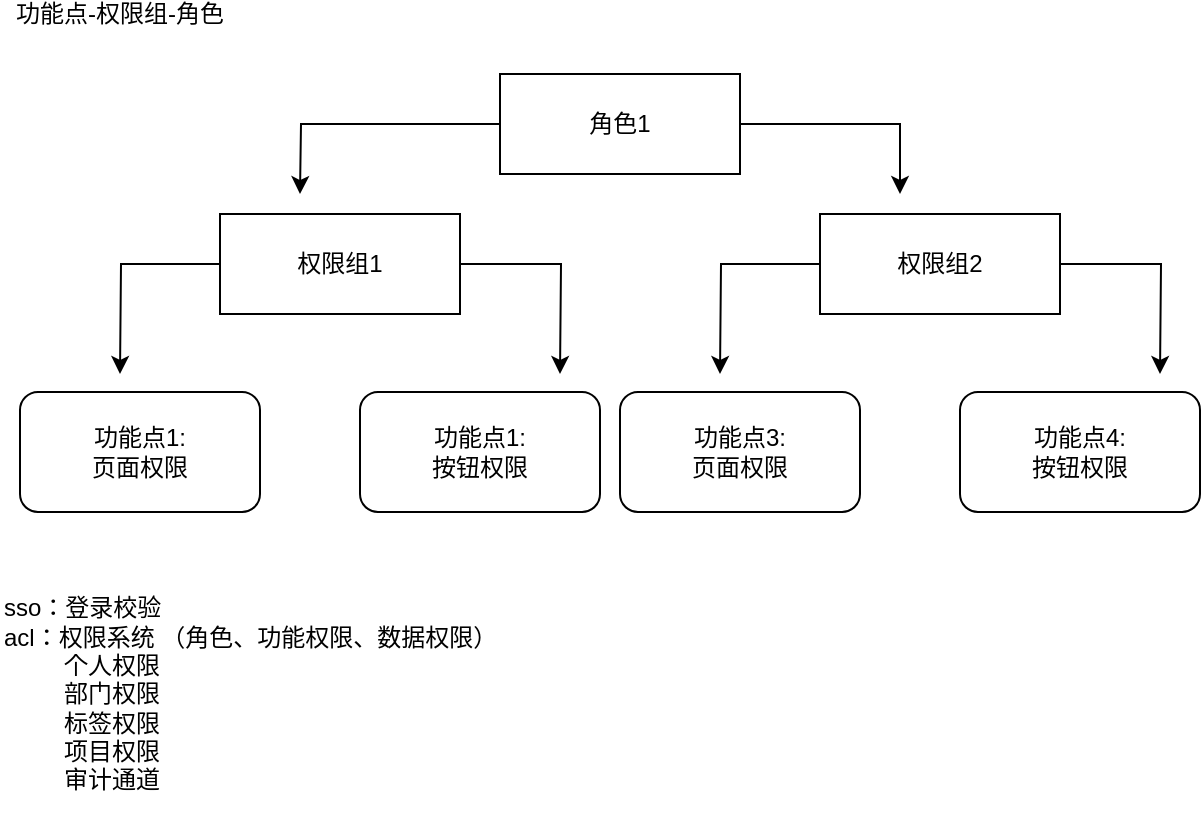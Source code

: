 <mxfile version="14.5.10" type="github">
  <diagram id="CTsnZammjAMSIcORTnyI" name="第 1 页">
    <mxGraphModel dx="1773" dy="614" grid="1" gridSize="10" guides="1" tooltips="1" connect="1" arrows="1" fold="1" page="1" pageScale="1" pageWidth="827" pageHeight="1169" math="0" shadow="0">
      <root>
        <mxCell id="0" />
        <mxCell id="1" parent="0" />
        <mxCell id="ZHdbwzC-G7Lzx-5WtaMa-1" value="功能点-权限组-角色" style="text;html=1;strokeColor=none;fillColor=none;align=center;verticalAlign=middle;whiteSpace=wrap;rounded=0;" vertex="1" parent="1">
          <mxGeometry x="-70" y="10" width="120" as="geometry" />
        </mxCell>
        <mxCell id="ZHdbwzC-G7Lzx-5WtaMa-5" style="edgeStyle=orthogonalEdgeStyle;rounded=0;orthogonalLoop=1;jettySize=auto;html=1;" edge="1" parent="1" source="ZHdbwzC-G7Lzx-5WtaMa-2">
          <mxGeometry relative="1" as="geometry">
            <mxPoint x="80" y="100" as="targetPoint" />
          </mxGeometry>
        </mxCell>
        <mxCell id="ZHdbwzC-G7Lzx-5WtaMa-6" style="edgeStyle=orthogonalEdgeStyle;rounded=0;orthogonalLoop=1;jettySize=auto;html=1;" edge="1" parent="1" source="ZHdbwzC-G7Lzx-5WtaMa-2">
          <mxGeometry relative="1" as="geometry">
            <mxPoint x="380" y="100" as="targetPoint" />
            <Array as="points">
              <mxPoint x="380" y="65" />
              <mxPoint x="380" y="100" />
            </Array>
          </mxGeometry>
        </mxCell>
        <mxCell id="ZHdbwzC-G7Lzx-5WtaMa-2" value="角色1" style="rounded=0;whiteSpace=wrap;html=1;" vertex="1" parent="1">
          <mxGeometry x="180" y="40" width="120" height="50" as="geometry" />
        </mxCell>
        <mxCell id="ZHdbwzC-G7Lzx-5WtaMa-10" style="edgeStyle=orthogonalEdgeStyle;rounded=0;orthogonalLoop=1;jettySize=auto;html=1;" edge="1" parent="1" source="ZHdbwzC-G7Lzx-5WtaMa-3">
          <mxGeometry relative="1" as="geometry">
            <mxPoint x="-10" y="190" as="targetPoint" />
          </mxGeometry>
        </mxCell>
        <mxCell id="ZHdbwzC-G7Lzx-5WtaMa-11" style="edgeStyle=orthogonalEdgeStyle;rounded=0;orthogonalLoop=1;jettySize=auto;html=1;" edge="1" parent="1" source="ZHdbwzC-G7Lzx-5WtaMa-3">
          <mxGeometry relative="1" as="geometry">
            <mxPoint x="210" y="190" as="targetPoint" />
          </mxGeometry>
        </mxCell>
        <mxCell id="ZHdbwzC-G7Lzx-5WtaMa-3" value="权限组1" style="rounded=0;whiteSpace=wrap;html=1;" vertex="1" parent="1">
          <mxGeometry x="40" y="110" width="120" height="50" as="geometry" />
        </mxCell>
        <mxCell id="ZHdbwzC-G7Lzx-5WtaMa-7" value="功能点1:&lt;br&gt;页面权限" style="rounded=1;whiteSpace=wrap;html=1;" vertex="1" parent="1">
          <mxGeometry x="-60" y="199" width="120" height="60" as="geometry" />
        </mxCell>
        <mxCell id="ZHdbwzC-G7Lzx-5WtaMa-8" value="功能点1:&lt;br&gt;按钮权限" style="rounded=1;whiteSpace=wrap;html=1;" vertex="1" parent="1">
          <mxGeometry x="110" y="199" width="120" height="60" as="geometry" />
        </mxCell>
        <mxCell id="ZHdbwzC-G7Lzx-5WtaMa-12" style="edgeStyle=orthogonalEdgeStyle;rounded=0;orthogonalLoop=1;jettySize=auto;html=1;" edge="1" parent="1" source="ZHdbwzC-G7Lzx-5WtaMa-14">
          <mxGeometry relative="1" as="geometry">
            <mxPoint x="290" y="190" as="targetPoint" />
          </mxGeometry>
        </mxCell>
        <mxCell id="ZHdbwzC-G7Lzx-5WtaMa-13" style="edgeStyle=orthogonalEdgeStyle;rounded=0;orthogonalLoop=1;jettySize=auto;html=1;" edge="1" parent="1" source="ZHdbwzC-G7Lzx-5WtaMa-14">
          <mxGeometry relative="1" as="geometry">
            <mxPoint x="510" y="190" as="targetPoint" />
          </mxGeometry>
        </mxCell>
        <mxCell id="ZHdbwzC-G7Lzx-5WtaMa-14" value="权限组2" style="rounded=0;whiteSpace=wrap;html=1;" vertex="1" parent="1">
          <mxGeometry x="340" y="110" width="120" height="50" as="geometry" />
        </mxCell>
        <mxCell id="ZHdbwzC-G7Lzx-5WtaMa-15" value="功能点3:&lt;br&gt;页面权限" style="rounded=1;whiteSpace=wrap;html=1;" vertex="1" parent="1">
          <mxGeometry x="240" y="199" width="120" height="60" as="geometry" />
        </mxCell>
        <mxCell id="ZHdbwzC-G7Lzx-5WtaMa-16" value="功能点4:&lt;br&gt;按钮权限" style="rounded=1;whiteSpace=wrap;html=1;" vertex="1" parent="1">
          <mxGeometry x="410" y="199" width="120" height="60" as="geometry" />
        </mxCell>
        <mxCell id="ZHdbwzC-G7Lzx-5WtaMa-17" value="sso：登录校验&amp;nbsp;&lt;br&gt;acl：权限系统 （角色、功能权限、数据权限）&lt;br&gt;&amp;nbsp; &amp;nbsp; &amp;nbsp; &amp;nbsp; &amp;nbsp;个人权限&lt;br&gt;&amp;nbsp; &amp;nbsp; &amp;nbsp; &amp;nbsp; &amp;nbsp;部门权限&lt;br&gt;&amp;nbsp; &amp;nbsp; &amp;nbsp; &amp;nbsp; &amp;nbsp;标签权限&lt;br&gt;&amp;nbsp; &amp;nbsp; &amp;nbsp; &amp;nbsp; &amp;nbsp;项目权限&lt;br&gt;&amp;nbsp; &amp;nbsp; &amp;nbsp; &amp;nbsp; &amp;nbsp;审计通道" style="text;html=1;strokeColor=none;fillColor=none;align=left;verticalAlign=middle;whiteSpace=wrap;rounded=0;" vertex="1" parent="1">
          <mxGeometry x="-70" y="290" width="270" height="120" as="geometry" />
        </mxCell>
      </root>
    </mxGraphModel>
  </diagram>
</mxfile>
